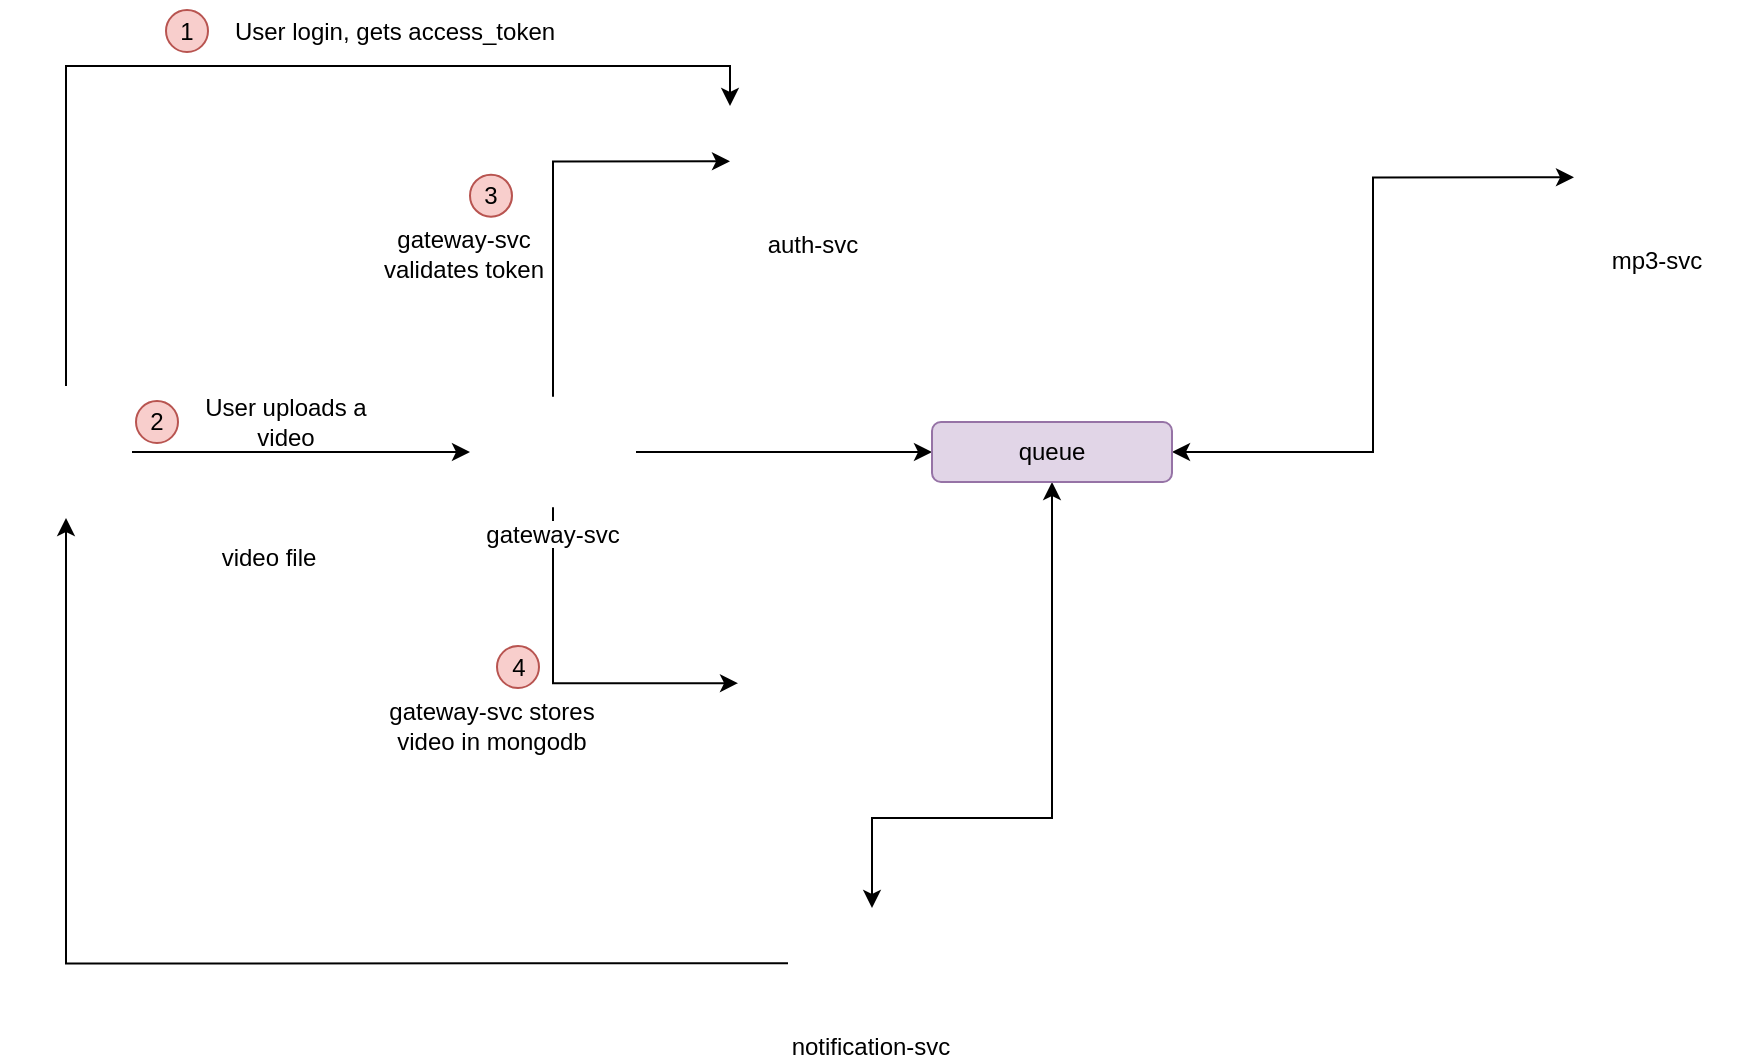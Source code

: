 <mxfile version="24.7.5">
  <diagram name="Page-1" id="r_ViiPEViYEwGBntmVDa">
    <mxGraphModel dx="2274" dy="1238" grid="0" gridSize="10" guides="1" tooltips="1" connect="1" arrows="1" fold="1" page="0" pageScale="1" pageWidth="827" pageHeight="1169" math="0" shadow="0">
      <root>
        <mxCell id="0" />
        <mxCell id="1" parent="0" />
        <mxCell id="6b4MEqvbwc6XLUSWSTKF-12" style="edgeStyle=orthogonalEdgeStyle;rounded=0;orthogonalLoop=1;jettySize=auto;html=1;exitX=1;exitY=0.5;exitDx=0;exitDy=0;entryX=0;entryY=0.5;entryDx=0;entryDy=0;" parent="1" source="6b4MEqvbwc6XLUSWSTKF-1" target="6b4MEqvbwc6XLUSWSTKF-4" edge="1">
          <mxGeometry relative="1" as="geometry" />
        </mxCell>
        <mxCell id="6b4MEqvbwc6XLUSWSTKF-29" style="edgeStyle=orthogonalEdgeStyle;rounded=0;orthogonalLoop=1;jettySize=auto;html=1;exitX=0.5;exitY=0;exitDx=0;exitDy=0;entryX=0;entryY=0;entryDx=0;entryDy=0;" parent="1" source="6b4MEqvbwc6XLUSWSTKF-1" target="6b4MEqvbwc6XLUSWSTKF-5" edge="1">
          <mxGeometry relative="1" as="geometry" />
        </mxCell>
        <mxCell id="6b4MEqvbwc6XLUSWSTKF-1" value="" style="shape=image;verticalLabelPosition=bottom;labelBackgroundColor=default;verticalAlign=top;aspect=fixed;imageAspect=0;image=https://cdn-icons-png.freepik.com/512/6009/6009864.png;" parent="1" vertex="1">
          <mxGeometry x="-435" y="16" width="66" height="66" as="geometry" />
        </mxCell>
        <mxCell id="6b4MEqvbwc6XLUSWSTKF-13" style="edgeStyle=orthogonalEdgeStyle;rounded=0;orthogonalLoop=1;jettySize=auto;html=1;exitX=0.5;exitY=0;exitDx=0;exitDy=0;entryX=0;entryY=0.5;entryDx=0;entryDy=0;" parent="1" source="6b4MEqvbwc6XLUSWSTKF-4" target="6b4MEqvbwc6XLUSWSTKF-5" edge="1">
          <mxGeometry relative="1" as="geometry" />
        </mxCell>
        <mxCell id="6b4MEqvbwc6XLUSWSTKF-14" style="edgeStyle=orthogonalEdgeStyle;rounded=0;orthogonalLoop=1;jettySize=auto;html=1;exitX=1;exitY=0.5;exitDx=0;exitDy=0;entryX=0;entryY=0.5;entryDx=0;entryDy=0;" parent="1" source="6b4MEqvbwc6XLUSWSTKF-4" target="6b4MEqvbwc6XLUSWSTKF-8" edge="1">
          <mxGeometry relative="1" as="geometry" />
        </mxCell>
        <mxCell id="6b4MEqvbwc6XLUSWSTKF-41" style="edgeStyle=orthogonalEdgeStyle;rounded=0;orthogonalLoop=1;jettySize=auto;html=1;exitX=0.5;exitY=1;exitDx=0;exitDy=0;entryX=0;entryY=0.5;entryDx=0;entryDy=0;" parent="1" source="6b4MEqvbwc6XLUSWSTKF-4" target="6b4MEqvbwc6XLUSWSTKF-21" edge="1">
          <mxGeometry relative="1" as="geometry" />
        </mxCell>
        <mxCell id="6b4MEqvbwc6XLUSWSTKF-4" value="gateway-svc" style="shape=image;verticalLabelPosition=bottom;labelBackgroundColor=default;verticalAlign=top;aspect=fixed;imageAspect=0;image=https://bobcares.com/wp-content/uploads/2024/03/Kubernetes-Logo.wine_.png;" parent="1" vertex="1">
          <mxGeometry x="-200" y="21.34" width="83" height="55.33" as="geometry" />
        </mxCell>
        <mxCell id="6b4MEqvbwc6XLUSWSTKF-5" value="auth-svc" style="shape=image;verticalLabelPosition=bottom;labelBackgroundColor=default;verticalAlign=top;aspect=fixed;imageAspect=0;image=https://bobcares.com/wp-content/uploads/2024/03/Kubernetes-Logo.wine_.png;" parent="1" vertex="1">
          <mxGeometry x="-70" y="-124" width="83" height="55.33" as="geometry" />
        </mxCell>
        <mxCell id="6b4MEqvbwc6XLUSWSTKF-17" style="edgeStyle=orthogonalEdgeStyle;rounded=0;orthogonalLoop=1;jettySize=auto;html=1;exitX=0;exitY=0.5;exitDx=0;exitDy=0;entryX=0.5;entryY=1;entryDx=0;entryDy=0;" parent="1" source="6b4MEqvbwc6XLUSWSTKF-6" target="6b4MEqvbwc6XLUSWSTKF-1" edge="1">
          <mxGeometry relative="1" as="geometry" />
        </mxCell>
        <mxCell id="6b4MEqvbwc6XLUSWSTKF-6" value="notification-svc" style="shape=image;verticalLabelPosition=bottom;labelBackgroundColor=default;verticalAlign=top;aspect=fixed;imageAspect=0;image=https://bobcares.com/wp-content/uploads/2024/03/Kubernetes-Logo.wine_.png;" parent="1" vertex="1">
          <mxGeometry x="-41" y="277" width="83" height="55.33" as="geometry" />
        </mxCell>
        <mxCell id="6b4MEqvbwc6XLUSWSTKF-16" style="edgeStyle=orthogonalEdgeStyle;rounded=0;orthogonalLoop=1;jettySize=auto;html=1;exitX=0;exitY=0.5;exitDx=0;exitDy=0;entryX=1;entryY=0.5;entryDx=0;entryDy=0;startArrow=classic;startFill=1;" parent="1" source="6b4MEqvbwc6XLUSWSTKF-7" target="6b4MEqvbwc6XLUSWSTKF-8" edge="1">
          <mxGeometry relative="1" as="geometry" />
        </mxCell>
        <mxCell id="6b4MEqvbwc6XLUSWSTKF-7" value="mp3-svc" style="shape=image;verticalLabelPosition=bottom;labelBackgroundColor=default;verticalAlign=top;aspect=fixed;imageAspect=0;image=https://bobcares.com/wp-content/uploads/2024/03/Kubernetes-Logo.wine_.png;" parent="1" vertex="1">
          <mxGeometry x="352" y="-116" width="83" height="55.33" as="geometry" />
        </mxCell>
        <mxCell id="6b4MEqvbwc6XLUSWSTKF-15" style="edgeStyle=orthogonalEdgeStyle;rounded=0;orthogonalLoop=1;jettySize=auto;html=1;exitX=0.5;exitY=1;exitDx=0;exitDy=0;startArrow=classic;startFill=1;" parent="1" source="6b4MEqvbwc6XLUSWSTKF-8" target="6b4MEqvbwc6XLUSWSTKF-6" edge="1">
          <mxGeometry relative="1" as="geometry">
            <Array as="points">
              <mxPoint x="91" y="232" />
              <mxPoint x="1" y="232" />
            </Array>
          </mxGeometry>
        </mxCell>
        <mxCell id="6b4MEqvbwc6XLUSWSTKF-8" value="queue" style="rounded=1;whiteSpace=wrap;html=1;fillColor=#e1d5e7;strokeColor=#9673a6;" parent="1" vertex="1">
          <mxGeometry x="31" y="34" width="120" height="30" as="geometry" />
        </mxCell>
        <mxCell id="6b4MEqvbwc6XLUSWSTKF-21" value="" style="shape=image;verticalLabelPosition=bottom;labelBackgroundColor=default;verticalAlign=top;aspect=fixed;imageAspect=0;image=https://www.opc-router.de/wp-content/uploads/2021/03/mongodb_thumbnail.png;" parent="1" vertex="1">
          <mxGeometry x="-66" y="137" width="41" height="55.15" as="geometry" />
        </mxCell>
        <mxCell id="6b4MEqvbwc6XLUSWSTKF-24" value="video file" style="shape=image;verticalLabelPosition=bottom;labelBackgroundColor=default;verticalAlign=top;aspect=fixed;imageAspect=0;image=https://cdn-icons-png.flaticon.com/512/1186/1186139.png;" parent="1" vertex="1">
          <mxGeometry x="-317" y="55" width="33" height="33" as="geometry" />
        </mxCell>
        <mxCell id="6b4MEqvbwc6XLUSWSTKF-25" value="1" style="ellipse;whiteSpace=wrap;html=1;aspect=fixed;fillColor=#f8cecc;strokeColor=#b85450;" parent="1" vertex="1">
          <mxGeometry x="-352" y="-172" width="21" height="21" as="geometry" />
        </mxCell>
        <mxCell id="6b4MEqvbwc6XLUSWSTKF-30" value="User login, gets access_token" style="text;html=1;align=center;verticalAlign=middle;whiteSpace=wrap;rounded=0;" parent="1" vertex="1">
          <mxGeometry x="-341" y="-176.5" width="207" height="30" as="geometry" />
        </mxCell>
        <mxCell id="6b4MEqvbwc6XLUSWSTKF-32" value="" style="shape=image;verticalLabelPosition=bottom;labelBackgroundColor=default;verticalAlign=top;aspect=fixed;imageAspect=0;image=https://images.ctfassets.net/2ntc334xpx65/6zvoTenoZoCMsgPxhETGQo/becf2e526c0e31a069439b27eaacc7b0/resource_thumb_44.jpg;clipPath=inset(12% 27.33% 18% 25.67%);" parent="1" vertex="1">
          <mxGeometry x="-151" y="-169.94" width="17" height="16.88" as="geometry" />
        </mxCell>
        <mxCell id="6b4MEqvbwc6XLUSWSTKF-33" value="2" style="ellipse;whiteSpace=wrap;html=1;aspect=fixed;fillColor=#f8cecc;strokeColor=#b85450;" parent="1" vertex="1">
          <mxGeometry x="-367" y="23.5" width="21" height="21" as="geometry" />
        </mxCell>
        <mxCell id="6b4MEqvbwc6XLUSWSTKF-34" value="User uploads a video" style="text;html=1;align=center;verticalAlign=middle;whiteSpace=wrap;rounded=0;" parent="1" vertex="1">
          <mxGeometry x="-344" y="19" width="104" height="30" as="geometry" />
        </mxCell>
        <mxCell id="6b4MEqvbwc6XLUSWSTKF-35" value="" style="shape=image;verticalLabelPosition=bottom;labelBackgroundColor=default;verticalAlign=top;aspect=fixed;imageAspect=0;image=https://images.ctfassets.net/2ntc334xpx65/6zvoTenoZoCMsgPxhETGQo/becf2e526c0e31a069439b27eaacc7b0/resource_thumb_44.jpg;clipPath=inset(12% 27.33% 18% 25.67%);" parent="1" vertex="1">
          <mxGeometry x="-241" y="25.56" width="17" height="16.88" as="geometry" />
        </mxCell>
        <mxCell id="6b4MEqvbwc6XLUSWSTKF-36" value="3" style="ellipse;whiteSpace=wrap;html=1;aspect=fixed;fillColor=#f8cecc;strokeColor=#b85450;" parent="1" vertex="1">
          <mxGeometry x="-200" y="-89.67" width="21" height="21" as="geometry" />
        </mxCell>
        <mxCell id="6b4MEqvbwc6XLUSWSTKF-37" value="gateway-svc validates token" style="text;html=1;align=center;verticalAlign=middle;whiteSpace=wrap;rounded=0;" parent="1" vertex="1">
          <mxGeometry x="-258" y="-65" width="110" height="30" as="geometry" />
        </mxCell>
        <mxCell id="6b4MEqvbwc6XLUSWSTKF-42" value="4" style="ellipse;whiteSpace=wrap;html=1;aspect=fixed;fillColor=#f8cecc;strokeColor=#b85450;" parent="1" vertex="1">
          <mxGeometry x="-186.5" y="146" width="21" height="21" as="geometry" />
        </mxCell>
        <mxCell id="6b4MEqvbwc6XLUSWSTKF-43" value="gateway-svc stores video in mongodb" style="text;html=1;align=center;verticalAlign=middle;whiteSpace=wrap;rounded=0;" parent="1" vertex="1">
          <mxGeometry x="-244.5" y="170.67" width="110" height="30" as="geometry" />
        </mxCell>
      </root>
    </mxGraphModel>
  </diagram>
</mxfile>

